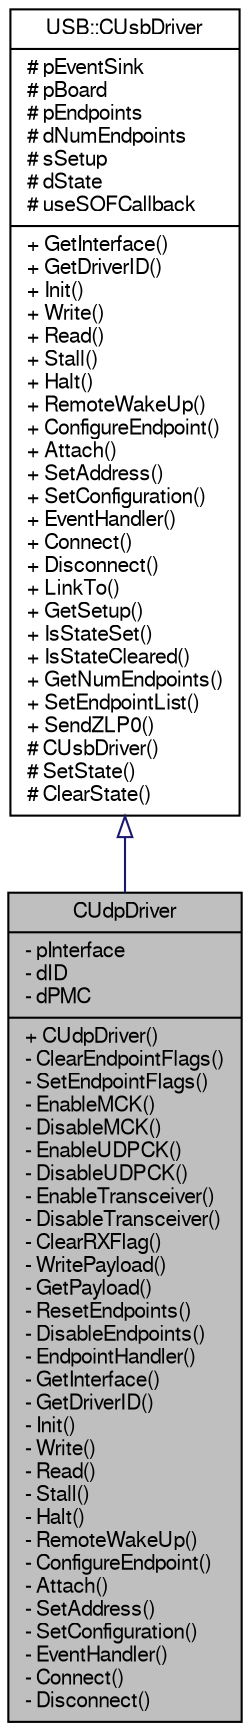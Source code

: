 digraph G
{
  bgcolor="transparent";
  edge [fontname="FreeSans",fontsize=10,labelfontname="FreeSans",labelfontsize=10];
  node [fontname="FreeSans",fontsize=10,shape=record];
  Node1 [label="{CUdpDriver\n|- pInterface\l- dID\l- dPMC\l|+ CUdpDriver()\l- ClearEndpointFlags()\l- SetEndpointFlags()\l- EnableMCK()\l- DisableMCK()\l- EnableUDPCK()\l- DisableUDPCK()\l- EnableTransceiver()\l- DisableTransceiver()\l- ClearRXFlag()\l- WritePayload()\l- GetPayload()\l- ResetEndpoints()\l- DisableEndpoints()\l- EndpointHandler()\l- GetInterface()\l- GetDriverID()\l- Init()\l- Write()\l- Read()\l- Stall()\l- Halt()\l- RemoteWakeUp()\l- ConfigureEndpoint()\l- Attach()\l- SetAddress()\l- SetConfiguration()\l- EventHandler()\l- Connect()\l- Disconnect()\l}",height=0.2,width=0.4,color="black", fillcolor="grey75", style="filled" fontcolor="black"];
  Node2 -> Node1 [dir=back,color="midnightblue",fontsize=10,style="solid",arrowtail="empty",fontname="FreeSans"];
  Node2 [label="{USB::CUsbDriver\n|# pEventSink\l# pBoard\l# pEndpoints\l# dNumEndpoints\l# sSetup\l# dState\l# useSOFCallback\l|+ GetInterface()\l+ GetDriverID()\l+ Init()\l+ Write()\l+ Read()\l+ Stall()\l+ Halt()\l+ RemoteWakeUp()\l+ ConfigureEndpoint()\l+ Attach()\l+ SetAddress()\l+ SetConfiguration()\l+ EventHandler()\l+ Connect()\l+ Disconnect()\l+ LinkTo()\l+ GetSetup()\l+ IsStateSet()\l+ IsStateCleared()\l+ GetNumEndpoints()\l+ SetEndpointList()\l+ SendZLP0()\l# CUsbDriver()\l# SetState()\l# ClearState()\l}",height=0.2,width=0.4,color="black",URL="$class_u_s_b_1_1_c_usb_driver.html",tooltip="Low-level USB device driver abstract class."];
}
